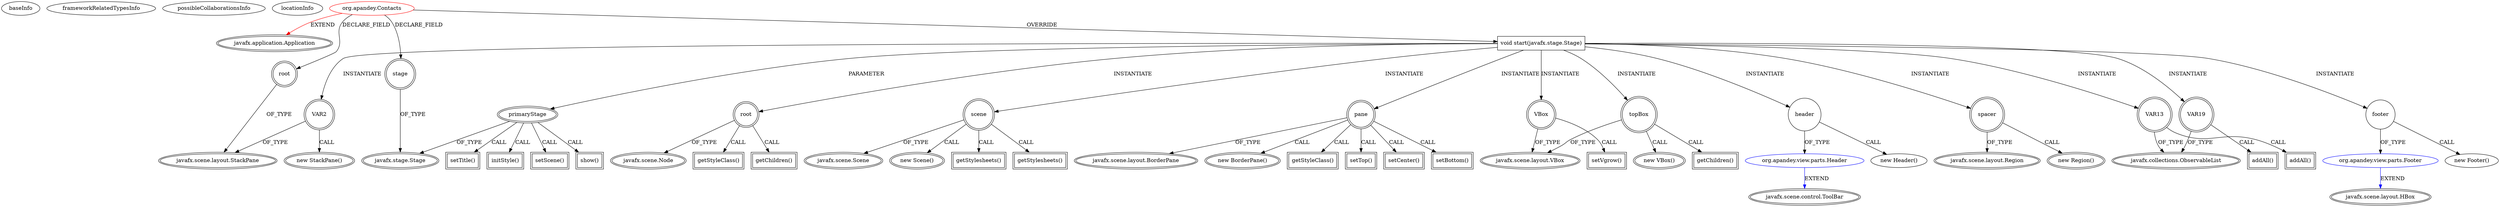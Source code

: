 digraph {
baseInfo[graphId=32,category="extension_graph",isAnonymous=false,possibleRelation=true]
frameworkRelatedTypesInfo[0="javafx.application.Application"]
possibleCollaborationsInfo[0="32~OVERRIDING_METHOD_DECLARATION-INSTANTIATION-~javafx.application.Application ~javafx.scene.layout.HBox ~false~false",1="32~OVERRIDING_METHOD_DECLARATION-INSTANTIATION-~javafx.application.Application ~javafx.scene.control.ToolBar ~false~false"]
locationInfo[projectName="AMITCCILGITHUB-Contacts",filePath="/AMITCCILGITHUB-Contacts/Contacts-master/Contacts/src/org/apandey/Contacts.java",contextSignature="Contacts",graphId="32"]
0[label="org.apandey.Contacts",vertexType="ROOT_CLIENT_CLASS_DECLARATION",isFrameworkType=false,color=red]
1[label="javafx.application.Application",vertexType="FRAMEWORK_CLASS_TYPE",isFrameworkType=true,peripheries=2]
2[label="root",vertexType="FIELD_DECLARATION",isFrameworkType=true,peripheries=2,shape=circle]
3[label="javafx.scene.layout.StackPane",vertexType="FRAMEWORK_CLASS_TYPE",isFrameworkType=true,peripheries=2]
4[label="stage",vertexType="FIELD_DECLARATION",isFrameworkType=true,peripheries=2,shape=circle]
5[label="javafx.stage.Stage",vertexType="FRAMEWORK_CLASS_TYPE",isFrameworkType=true,peripheries=2]
6[label="void start(javafx.stage.Stage)",vertexType="OVERRIDING_METHOD_DECLARATION",isFrameworkType=false,shape=box]
7[label="primaryStage",vertexType="PARAMETER_DECLARATION",isFrameworkType=true,peripheries=2]
10[label="setTitle()",vertexType="INSIDE_CALL",isFrameworkType=true,peripheries=2,shape=box]
12[label="initStyle()",vertexType="INSIDE_CALL",isFrameworkType=true,peripheries=2,shape=box]
14[label="VAR2",vertexType="VARIABLE_EXPRESION",isFrameworkType=true,peripheries=2,shape=circle]
13[label="new StackPane()",vertexType="CONSTRUCTOR_CALL",isFrameworkType=true,peripheries=2]
16[label="root",vertexType="VARIABLE_EXPRESION",isFrameworkType=true,peripheries=2,shape=circle]
18[label="javafx.scene.Node",vertexType="FRAMEWORK_CLASS_TYPE",isFrameworkType=true,peripheries=2]
17[label="getStyleClass()",vertexType="INSIDE_CALL",isFrameworkType=true,peripheries=2,shape=box]
20[label="scene",vertexType="VARIABLE_EXPRESION",isFrameworkType=true,peripheries=2,shape=circle]
21[label="javafx.scene.Scene",vertexType="FRAMEWORK_CLASS_TYPE",isFrameworkType=true,peripheries=2]
19[label="new Scene()",vertexType="CONSTRUCTOR_CALL",isFrameworkType=true,peripheries=2]
23[label="getStylesheets()",vertexType="INSIDE_CALL",isFrameworkType=true,peripheries=2,shape=box]
25[label="getStylesheets()",vertexType="INSIDE_CALL",isFrameworkType=true,peripheries=2,shape=box]
27[label="pane",vertexType="VARIABLE_EXPRESION",isFrameworkType=true,peripheries=2,shape=circle]
28[label="javafx.scene.layout.BorderPane",vertexType="FRAMEWORK_CLASS_TYPE",isFrameworkType=true,peripheries=2]
26[label="new BorderPane()",vertexType="CONSTRUCTOR_CALL",isFrameworkType=true,peripheries=2]
30[label="getStyleClass()",vertexType="INSIDE_CALL",isFrameworkType=true,peripheries=2,shape=box]
32[label="topBox",vertexType="VARIABLE_EXPRESION",isFrameworkType=true,peripheries=2,shape=circle]
33[label="javafx.scene.layout.VBox",vertexType="FRAMEWORK_CLASS_TYPE",isFrameworkType=true,peripheries=2]
31[label="new VBox()",vertexType="CONSTRUCTOR_CALL",isFrameworkType=true,peripheries=2]
35[label="header",vertexType="VARIABLE_EXPRESION",isFrameworkType=false,shape=circle]
36[label="org.apandey.view.parts.Header",vertexType="REFERENCE_CLIENT_CLASS_DECLARATION",isFrameworkType=false,color=blue]
37[label="javafx.scene.control.ToolBar",vertexType="FRAMEWORK_CLASS_TYPE",isFrameworkType=true,peripheries=2]
34[label="new Header()",vertexType="CONSTRUCTOR_CALL",isFrameworkType=false]
39[label="spacer",vertexType="VARIABLE_EXPRESION",isFrameworkType=true,peripheries=2,shape=circle]
40[label="javafx.scene.layout.Region",vertexType="FRAMEWORK_CLASS_TYPE",isFrameworkType=true,peripheries=2]
38[label="new Region()",vertexType="CONSTRUCTOR_CALL",isFrameworkType=true,peripheries=2]
41[label="VBox",vertexType="VARIABLE_EXPRESION",isFrameworkType=true,peripheries=2,shape=circle]
42[label="setVgrow()",vertexType="INSIDE_CALL",isFrameworkType=true,peripheries=2,shape=box]
44[label="VAR13",vertexType="VARIABLE_EXPRESION",isFrameworkType=true,peripheries=2,shape=circle]
46[label="javafx.collections.ObservableList",vertexType="FRAMEWORK_INTERFACE_TYPE",isFrameworkType=true,peripheries=2]
45[label="addAll()",vertexType="INSIDE_CALL",isFrameworkType=true,peripheries=2,shape=box]
48[label="getChildren()",vertexType="INSIDE_CALL",isFrameworkType=true,peripheries=2,shape=box]
50[label="footer",vertexType="VARIABLE_EXPRESION",isFrameworkType=false,shape=circle]
51[label="org.apandey.view.parts.Footer",vertexType="REFERENCE_CLIENT_CLASS_DECLARATION",isFrameworkType=false,color=blue]
52[label="javafx.scene.layout.HBox",vertexType="FRAMEWORK_CLASS_TYPE",isFrameworkType=true,peripheries=2]
49[label="new Footer()",vertexType="CONSTRUCTOR_CALL",isFrameworkType=false]
54[label="setTop()",vertexType="INSIDE_CALL",isFrameworkType=true,peripheries=2,shape=box]
56[label="setCenter()",vertexType="INSIDE_CALL",isFrameworkType=true,peripheries=2,shape=box]
58[label="setBottom()",vertexType="INSIDE_CALL",isFrameworkType=true,peripheries=2,shape=box]
59[label="VAR19",vertexType="VARIABLE_EXPRESION",isFrameworkType=true,peripheries=2,shape=circle]
60[label="addAll()",vertexType="INSIDE_CALL",isFrameworkType=true,peripheries=2,shape=box]
63[label="getChildren()",vertexType="INSIDE_CALL",isFrameworkType=true,peripheries=2,shape=box]
65[label="setScene()",vertexType="INSIDE_CALL",isFrameworkType=true,peripheries=2,shape=box]
67[label="show()",vertexType="INSIDE_CALL",isFrameworkType=true,peripheries=2,shape=box]
0->1[label="EXTEND",color=red]
0->2[label="DECLARE_FIELD"]
2->3[label="OF_TYPE"]
0->4[label="DECLARE_FIELD"]
4->5[label="OF_TYPE"]
0->6[label="OVERRIDE"]
7->5[label="OF_TYPE"]
6->7[label="PARAMETER"]
7->10[label="CALL"]
7->12[label="CALL"]
6->14[label="INSTANTIATE"]
14->3[label="OF_TYPE"]
14->13[label="CALL"]
6->16[label="INSTANTIATE"]
16->18[label="OF_TYPE"]
16->17[label="CALL"]
6->20[label="INSTANTIATE"]
20->21[label="OF_TYPE"]
20->19[label="CALL"]
20->23[label="CALL"]
20->25[label="CALL"]
6->27[label="INSTANTIATE"]
27->28[label="OF_TYPE"]
27->26[label="CALL"]
27->30[label="CALL"]
6->32[label="INSTANTIATE"]
32->33[label="OF_TYPE"]
32->31[label="CALL"]
6->35[label="INSTANTIATE"]
36->37[label="EXTEND",color=blue]
35->36[label="OF_TYPE"]
35->34[label="CALL"]
6->39[label="INSTANTIATE"]
39->40[label="OF_TYPE"]
39->38[label="CALL"]
6->41[label="INSTANTIATE"]
41->33[label="OF_TYPE"]
41->42[label="CALL"]
6->44[label="INSTANTIATE"]
44->46[label="OF_TYPE"]
44->45[label="CALL"]
32->48[label="CALL"]
6->50[label="INSTANTIATE"]
51->52[label="EXTEND",color=blue]
50->51[label="OF_TYPE"]
50->49[label="CALL"]
27->54[label="CALL"]
27->56[label="CALL"]
27->58[label="CALL"]
6->59[label="INSTANTIATE"]
59->46[label="OF_TYPE"]
59->60[label="CALL"]
16->63[label="CALL"]
7->65[label="CALL"]
7->67[label="CALL"]
}
